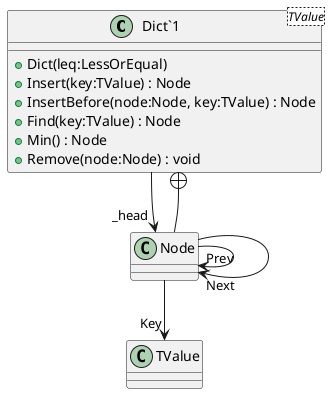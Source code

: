 @startuml
class "Dict`1"<TValue> {
    + Dict(leq:LessOrEqual)
    + Insert(key:TValue) : Node
    + InsertBefore(node:Node, key:TValue) : Node
    + Find(key:TValue) : Node
    + Min() : Node
    + Remove(node:Node) : void
}
class Node {
}
"Dict`1" --> "_head" Node
"Dict`1" +-- Node
Node --> "Key" TValue
Node --> "Prev" Node
Node --> "Next" Node
@enduml
